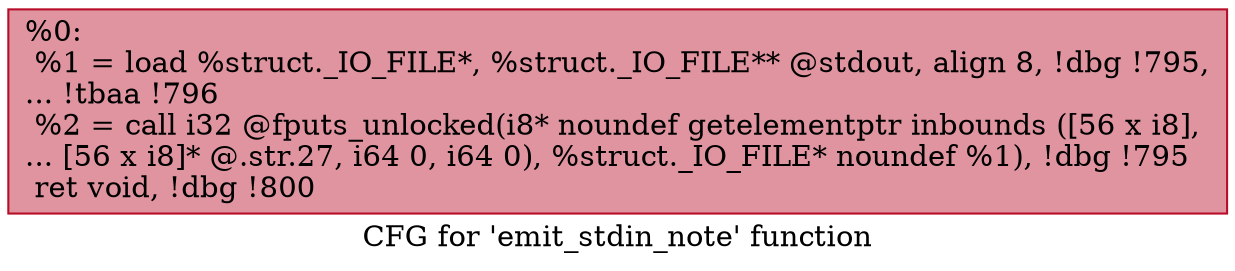 digraph "CFG for 'emit_stdin_note' function" {
	label="CFG for 'emit_stdin_note' function";

	Node0x185c7e0 [shape=record,color="#b70d28ff", style=filled, fillcolor="#b70d2870",label="{%0:\l  %1 = load %struct._IO_FILE*, %struct._IO_FILE** @stdout, align 8, !dbg !795,\l... !tbaa !796\l  %2 = call i32 @fputs_unlocked(i8* noundef getelementptr inbounds ([56 x i8],\l... [56 x i8]* @.str.27, i64 0, i64 0), %struct._IO_FILE* noundef %1), !dbg !795\l  ret void, !dbg !800\l}"];
}
